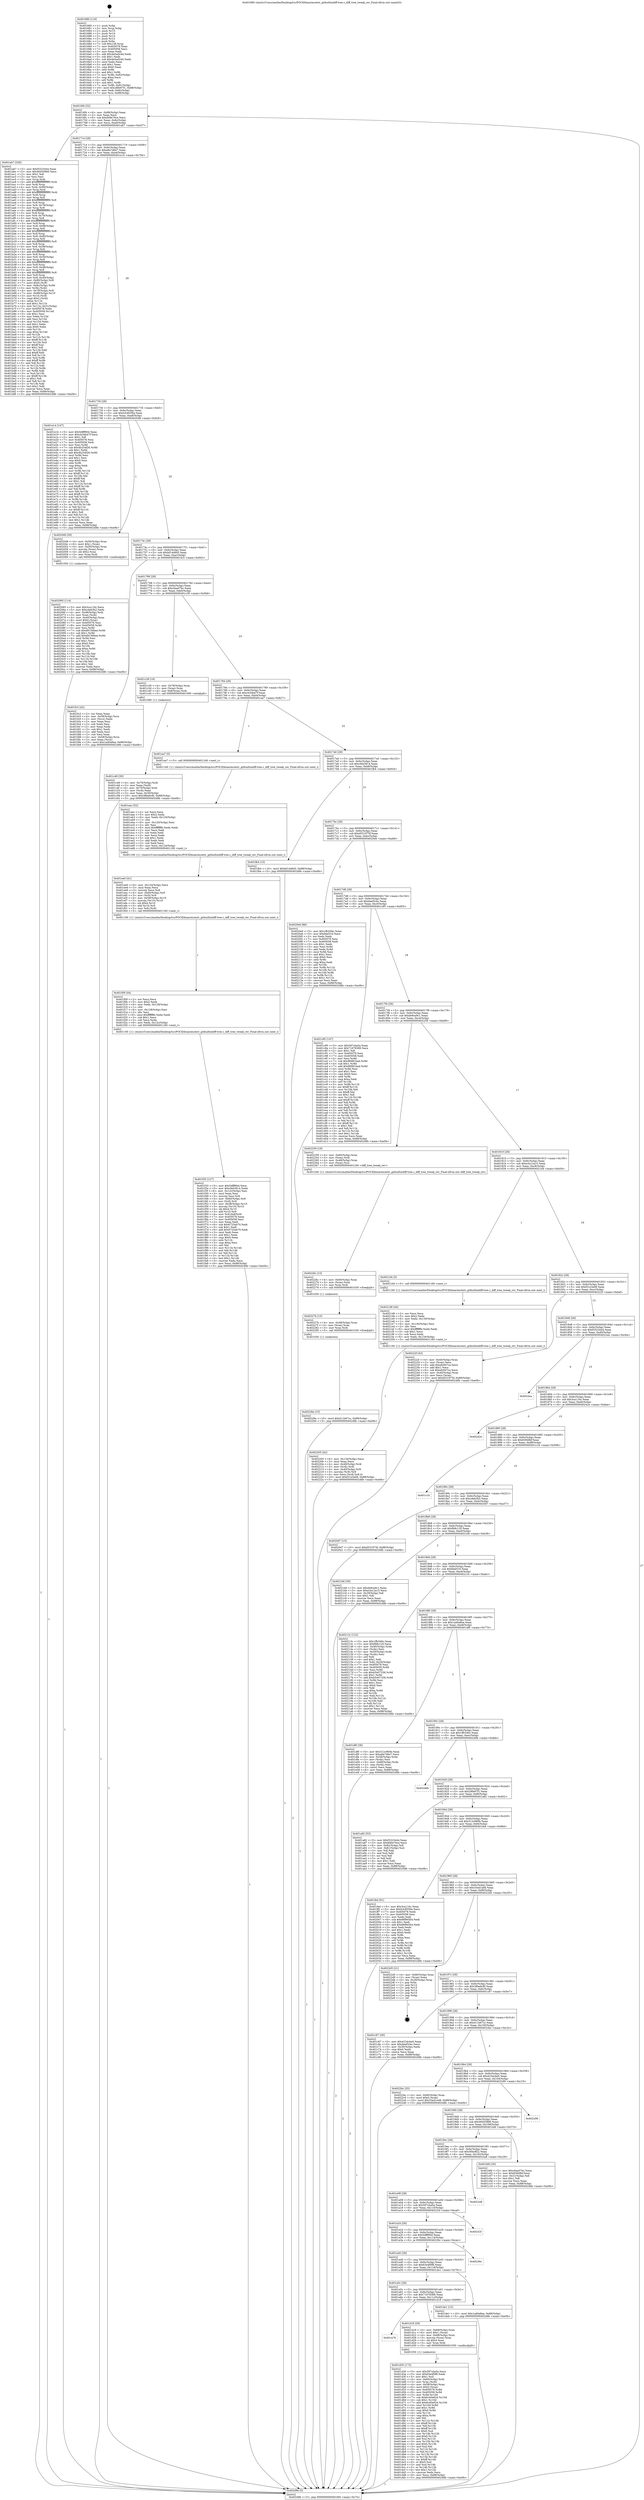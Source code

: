 digraph "0x401680" {
  label = "0x401680 (/mnt/c/Users/mathe/Desktop/tcc/POCII/binaries/extr_gitbuiltindiff-tree.c_diff_tree_tweak_rev_Final-ollvm.out::main(0))"
  labelloc = "t"
  node[shape=record]

  Entry [label="",width=0.3,height=0.3,shape=circle,fillcolor=black,style=filled]
  "0x4016f4" [label="{
     0x4016f4 [32]\l
     | [instrs]\l
     &nbsp;&nbsp;0x4016f4 \<+6\>: mov -0x88(%rbp),%eax\l
     &nbsp;&nbsp;0x4016fa \<+2\>: mov %eax,%ecx\l
     &nbsp;&nbsp;0x4016fc \<+6\>: sub $0x849e76ce,%ecx\l
     &nbsp;&nbsp;0x401702 \<+6\>: mov %eax,-0x9c(%rbp)\l
     &nbsp;&nbsp;0x401708 \<+6\>: mov %ecx,-0xa0(%rbp)\l
     &nbsp;&nbsp;0x40170e \<+6\>: je 0000000000401ab7 \<main+0x437\>\l
  }"]
  "0x401ab7" [label="{
     0x401ab7 [326]\l
     | [instrs]\l
     &nbsp;&nbsp;0x401ab7 \<+5\>: mov $0xf3323444,%eax\l
     &nbsp;&nbsp;0x401abc \<+5\>: mov $0x46455860,%ecx\l
     &nbsp;&nbsp;0x401ac1 \<+2\>: mov $0x1,%dl\l
     &nbsp;&nbsp;0x401ac3 \<+2\>: xor %esi,%esi\l
     &nbsp;&nbsp;0x401ac5 \<+3\>: mov %rsp,%rdi\l
     &nbsp;&nbsp;0x401ac8 \<+4\>: add $0xfffffffffffffff0,%rdi\l
     &nbsp;&nbsp;0x401acc \<+3\>: mov %rdi,%rsp\l
     &nbsp;&nbsp;0x401acf \<+4\>: mov %rdi,-0x80(%rbp)\l
     &nbsp;&nbsp;0x401ad3 \<+3\>: mov %rsp,%rdi\l
     &nbsp;&nbsp;0x401ad6 \<+4\>: add $0xfffffffffffffff0,%rdi\l
     &nbsp;&nbsp;0x401ada \<+3\>: mov %rdi,%rsp\l
     &nbsp;&nbsp;0x401add \<+3\>: mov %rsp,%r8\l
     &nbsp;&nbsp;0x401ae0 \<+4\>: add $0xfffffffffffffff0,%r8\l
     &nbsp;&nbsp;0x401ae4 \<+3\>: mov %r8,%rsp\l
     &nbsp;&nbsp;0x401ae7 \<+4\>: mov %r8,-0x78(%rbp)\l
     &nbsp;&nbsp;0x401aeb \<+3\>: mov %rsp,%r8\l
     &nbsp;&nbsp;0x401aee \<+4\>: add $0xfffffffffffffff0,%r8\l
     &nbsp;&nbsp;0x401af2 \<+3\>: mov %r8,%rsp\l
     &nbsp;&nbsp;0x401af5 \<+4\>: mov %r8,-0x70(%rbp)\l
     &nbsp;&nbsp;0x401af9 \<+3\>: mov %rsp,%r8\l
     &nbsp;&nbsp;0x401afc \<+4\>: add $0xfffffffffffffff0,%r8\l
     &nbsp;&nbsp;0x401b00 \<+3\>: mov %r8,%rsp\l
     &nbsp;&nbsp;0x401b03 \<+4\>: mov %r8,-0x68(%rbp)\l
     &nbsp;&nbsp;0x401b07 \<+3\>: mov %rsp,%r8\l
     &nbsp;&nbsp;0x401b0a \<+4\>: add $0xfffffffffffffff0,%r8\l
     &nbsp;&nbsp;0x401b0e \<+3\>: mov %r8,%rsp\l
     &nbsp;&nbsp;0x401b11 \<+4\>: mov %r8,-0x60(%rbp)\l
     &nbsp;&nbsp;0x401b15 \<+3\>: mov %rsp,%r8\l
     &nbsp;&nbsp;0x401b18 \<+4\>: add $0xfffffffffffffff0,%r8\l
     &nbsp;&nbsp;0x401b1c \<+3\>: mov %r8,%rsp\l
     &nbsp;&nbsp;0x401b1f \<+4\>: mov %r8,-0x58(%rbp)\l
     &nbsp;&nbsp;0x401b23 \<+3\>: mov %rsp,%r8\l
     &nbsp;&nbsp;0x401b26 \<+4\>: add $0xfffffffffffffff0,%r8\l
     &nbsp;&nbsp;0x401b2a \<+3\>: mov %r8,%rsp\l
     &nbsp;&nbsp;0x401b2d \<+4\>: mov %r8,-0x50(%rbp)\l
     &nbsp;&nbsp;0x401b31 \<+3\>: mov %rsp,%r8\l
     &nbsp;&nbsp;0x401b34 \<+4\>: add $0xfffffffffffffff0,%r8\l
     &nbsp;&nbsp;0x401b38 \<+3\>: mov %r8,%rsp\l
     &nbsp;&nbsp;0x401b3b \<+4\>: mov %r8,-0x48(%rbp)\l
     &nbsp;&nbsp;0x401b3f \<+3\>: mov %rsp,%r8\l
     &nbsp;&nbsp;0x401b42 \<+4\>: add $0xfffffffffffffff0,%r8\l
     &nbsp;&nbsp;0x401b46 \<+3\>: mov %r8,%rsp\l
     &nbsp;&nbsp;0x401b49 \<+4\>: mov %r8,-0x40(%rbp)\l
     &nbsp;&nbsp;0x401b4d \<+4\>: mov -0x80(%rbp),%r8\l
     &nbsp;&nbsp;0x401b51 \<+7\>: movl $0x0,(%r8)\l
     &nbsp;&nbsp;0x401b58 \<+7\>: mov -0x8c(%rbp),%r9d\l
     &nbsp;&nbsp;0x401b5f \<+3\>: mov %r9d,(%rdi)\l
     &nbsp;&nbsp;0x401b62 \<+4\>: mov -0x78(%rbp),%r8\l
     &nbsp;&nbsp;0x401b66 \<+7\>: mov -0x98(%rbp),%r10\l
     &nbsp;&nbsp;0x401b6d \<+3\>: mov %r10,(%r8)\l
     &nbsp;&nbsp;0x401b70 \<+3\>: cmpl $0x2,(%rdi)\l
     &nbsp;&nbsp;0x401b73 \<+4\>: setne %r11b\l
     &nbsp;&nbsp;0x401b77 \<+4\>: and $0x1,%r11b\l
     &nbsp;&nbsp;0x401b7b \<+4\>: mov %r11b,-0x31(%rbp)\l
     &nbsp;&nbsp;0x401b7f \<+7\>: mov 0x405078,%ebx\l
     &nbsp;&nbsp;0x401b86 \<+8\>: mov 0x405058,%r14d\l
     &nbsp;&nbsp;0x401b8e \<+3\>: sub $0x1,%esi\l
     &nbsp;&nbsp;0x401b91 \<+3\>: mov %ebx,%r15d\l
     &nbsp;&nbsp;0x401b94 \<+3\>: add %esi,%r15d\l
     &nbsp;&nbsp;0x401b97 \<+4\>: imul %r15d,%ebx\l
     &nbsp;&nbsp;0x401b9b \<+3\>: and $0x1,%ebx\l
     &nbsp;&nbsp;0x401b9e \<+3\>: cmp $0x0,%ebx\l
     &nbsp;&nbsp;0x401ba1 \<+4\>: sete %r11b\l
     &nbsp;&nbsp;0x401ba5 \<+4\>: cmp $0xa,%r14d\l
     &nbsp;&nbsp;0x401ba9 \<+4\>: setl %r12b\l
     &nbsp;&nbsp;0x401bad \<+3\>: mov %r11b,%r13b\l
     &nbsp;&nbsp;0x401bb0 \<+4\>: xor $0xff,%r13b\l
     &nbsp;&nbsp;0x401bb4 \<+3\>: mov %r12b,%sil\l
     &nbsp;&nbsp;0x401bb7 \<+4\>: xor $0xff,%sil\l
     &nbsp;&nbsp;0x401bbb \<+3\>: xor $0x1,%dl\l
     &nbsp;&nbsp;0x401bbe \<+3\>: mov %r13b,%dil\l
     &nbsp;&nbsp;0x401bc1 \<+4\>: and $0xff,%dil\l
     &nbsp;&nbsp;0x401bc5 \<+3\>: and %dl,%r11b\l
     &nbsp;&nbsp;0x401bc8 \<+3\>: mov %sil,%r8b\l
     &nbsp;&nbsp;0x401bcb \<+4\>: and $0xff,%r8b\l
     &nbsp;&nbsp;0x401bcf \<+3\>: and %dl,%r12b\l
     &nbsp;&nbsp;0x401bd2 \<+3\>: or %r11b,%dil\l
     &nbsp;&nbsp;0x401bd5 \<+3\>: or %r12b,%r8b\l
     &nbsp;&nbsp;0x401bd8 \<+3\>: xor %r8b,%dil\l
     &nbsp;&nbsp;0x401bdb \<+3\>: or %sil,%r13b\l
     &nbsp;&nbsp;0x401bde \<+4\>: xor $0xff,%r13b\l
     &nbsp;&nbsp;0x401be2 \<+3\>: or $0x1,%dl\l
     &nbsp;&nbsp;0x401be5 \<+3\>: and %dl,%r13b\l
     &nbsp;&nbsp;0x401be8 \<+3\>: or %r13b,%dil\l
     &nbsp;&nbsp;0x401beb \<+4\>: test $0x1,%dil\l
     &nbsp;&nbsp;0x401bef \<+3\>: cmovne %ecx,%eax\l
     &nbsp;&nbsp;0x401bf2 \<+6\>: mov %eax,-0x88(%rbp)\l
     &nbsp;&nbsp;0x401bf8 \<+5\>: jmp 000000000040248b \<main+0xe0b\>\l
  }"]
  "0x401714" [label="{
     0x401714 [28]\l
     | [instrs]\l
     &nbsp;&nbsp;0x401714 \<+5\>: jmp 0000000000401719 \<main+0x99\>\l
     &nbsp;&nbsp;0x401719 \<+6\>: mov -0x9c(%rbp),%eax\l
     &nbsp;&nbsp;0x40171f \<+5\>: sub $0xa8a7d6e7,%eax\l
     &nbsp;&nbsp;0x401724 \<+6\>: mov %eax,-0xa4(%rbp)\l
     &nbsp;&nbsp;0x40172a \<+6\>: je 0000000000401e14 \<main+0x794\>\l
  }"]
  Exit [label="",width=0.3,height=0.3,shape=circle,fillcolor=black,style=filled,peripheries=2]
  "0x401e14" [label="{
     0x401e14 [147]\l
     | [instrs]\l
     &nbsp;&nbsp;0x401e14 \<+5\>: mov $0x5dfff90d,%eax\l
     &nbsp;&nbsp;0x401e19 \<+5\>: mov $0xcb3db47f,%ecx\l
     &nbsp;&nbsp;0x401e1e \<+2\>: mov $0x1,%dl\l
     &nbsp;&nbsp;0x401e20 \<+7\>: mov 0x405078,%esi\l
     &nbsp;&nbsp;0x401e27 \<+7\>: mov 0x405058,%edi\l
     &nbsp;&nbsp;0x401e2e \<+3\>: mov %esi,%r8d\l
     &nbsp;&nbsp;0x401e31 \<+7\>: sub $0x4b254f26,%r8d\l
     &nbsp;&nbsp;0x401e38 \<+4\>: sub $0x1,%r8d\l
     &nbsp;&nbsp;0x401e3c \<+7\>: add $0x4b254f26,%r8d\l
     &nbsp;&nbsp;0x401e43 \<+4\>: imul %r8d,%esi\l
     &nbsp;&nbsp;0x401e47 \<+3\>: and $0x1,%esi\l
     &nbsp;&nbsp;0x401e4a \<+3\>: cmp $0x0,%esi\l
     &nbsp;&nbsp;0x401e4d \<+4\>: sete %r9b\l
     &nbsp;&nbsp;0x401e51 \<+3\>: cmp $0xa,%edi\l
     &nbsp;&nbsp;0x401e54 \<+4\>: setl %r10b\l
     &nbsp;&nbsp;0x401e58 \<+3\>: mov %r9b,%r11b\l
     &nbsp;&nbsp;0x401e5b \<+4\>: xor $0xff,%r11b\l
     &nbsp;&nbsp;0x401e5f \<+3\>: mov %r10b,%bl\l
     &nbsp;&nbsp;0x401e62 \<+3\>: xor $0xff,%bl\l
     &nbsp;&nbsp;0x401e65 \<+3\>: xor $0x1,%dl\l
     &nbsp;&nbsp;0x401e68 \<+3\>: mov %r11b,%r14b\l
     &nbsp;&nbsp;0x401e6b \<+4\>: and $0xff,%r14b\l
     &nbsp;&nbsp;0x401e6f \<+3\>: and %dl,%r9b\l
     &nbsp;&nbsp;0x401e72 \<+3\>: mov %bl,%r15b\l
     &nbsp;&nbsp;0x401e75 \<+4\>: and $0xff,%r15b\l
     &nbsp;&nbsp;0x401e79 \<+3\>: and %dl,%r10b\l
     &nbsp;&nbsp;0x401e7c \<+3\>: or %r9b,%r14b\l
     &nbsp;&nbsp;0x401e7f \<+3\>: or %r10b,%r15b\l
     &nbsp;&nbsp;0x401e82 \<+3\>: xor %r15b,%r14b\l
     &nbsp;&nbsp;0x401e85 \<+3\>: or %bl,%r11b\l
     &nbsp;&nbsp;0x401e88 \<+4\>: xor $0xff,%r11b\l
     &nbsp;&nbsp;0x401e8c \<+3\>: or $0x1,%dl\l
     &nbsp;&nbsp;0x401e8f \<+3\>: and %dl,%r11b\l
     &nbsp;&nbsp;0x401e92 \<+3\>: or %r11b,%r14b\l
     &nbsp;&nbsp;0x401e95 \<+4\>: test $0x1,%r14b\l
     &nbsp;&nbsp;0x401e99 \<+3\>: cmovne %ecx,%eax\l
     &nbsp;&nbsp;0x401e9c \<+6\>: mov %eax,-0x88(%rbp)\l
     &nbsp;&nbsp;0x401ea2 \<+5\>: jmp 000000000040248b \<main+0xe0b\>\l
  }"]
  "0x401730" [label="{
     0x401730 [28]\l
     | [instrs]\l
     &nbsp;&nbsp;0x401730 \<+5\>: jmp 0000000000401735 \<main+0xb5\>\l
     &nbsp;&nbsp;0x401735 \<+6\>: mov -0x9c(%rbp),%eax\l
     &nbsp;&nbsp;0x40173b \<+5\>: sub $0xb3c8559a,%eax\l
     &nbsp;&nbsp;0x401740 \<+6\>: mov %eax,-0xa8(%rbp)\l
     &nbsp;&nbsp;0x401746 \<+6\>: je 0000000000402048 \<main+0x9c8\>\l
  }"]
  "0x40228a" [label="{
     0x40228a [15]\l
     | [instrs]\l
     &nbsp;&nbsp;0x40228a \<+10\>: movl $0x411b67cc,-0x88(%rbp)\l
     &nbsp;&nbsp;0x402294 \<+5\>: jmp 000000000040248b \<main+0xe0b\>\l
  }"]
  "0x402048" [label="{
     0x402048 [29]\l
     | [instrs]\l
     &nbsp;&nbsp;0x402048 \<+4\>: mov -0x50(%rbp),%rax\l
     &nbsp;&nbsp;0x40204c \<+6\>: movl $0x1,(%rax)\l
     &nbsp;&nbsp;0x402052 \<+4\>: mov -0x50(%rbp),%rax\l
     &nbsp;&nbsp;0x402056 \<+3\>: movslq (%rax),%rax\l
     &nbsp;&nbsp;0x402059 \<+4\>: shl $0x2,%rax\l
     &nbsp;&nbsp;0x40205d \<+3\>: mov %rax,%rdi\l
     &nbsp;&nbsp;0x402060 \<+5\>: call 0000000000401050 \<malloc@plt\>\l
     | [calls]\l
     &nbsp;&nbsp;0x401050 \{1\} (unknown)\l
  }"]
  "0x40174c" [label="{
     0x40174c [28]\l
     | [instrs]\l
     &nbsp;&nbsp;0x40174c \<+5\>: jmp 0000000000401751 \<main+0xd1\>\l
     &nbsp;&nbsp;0x401751 \<+6\>: mov -0x9c(%rbp),%eax\l
     &nbsp;&nbsp;0x401757 \<+5\>: sub $0xbf144845,%eax\l
     &nbsp;&nbsp;0x40175c \<+6\>: mov %eax,-0xac(%rbp)\l
     &nbsp;&nbsp;0x401762 \<+6\>: je 0000000000401fc3 \<main+0x943\>\l
  }"]
  "0x40227b" [label="{
     0x40227b [15]\l
     | [instrs]\l
     &nbsp;&nbsp;0x40227b \<+4\>: mov -0x48(%rbp),%rax\l
     &nbsp;&nbsp;0x40227f \<+3\>: mov (%rax),%rax\l
     &nbsp;&nbsp;0x402282 \<+3\>: mov %rax,%rdi\l
     &nbsp;&nbsp;0x402285 \<+5\>: call 0000000000401030 \<free@plt\>\l
     | [calls]\l
     &nbsp;&nbsp;0x401030 \{1\} (unknown)\l
  }"]
  "0x401fc3" [label="{
     0x401fc3 [42]\l
     | [instrs]\l
     &nbsp;&nbsp;0x401fc3 \<+2\>: xor %eax,%eax\l
     &nbsp;&nbsp;0x401fc5 \<+4\>: mov -0x58(%rbp),%rcx\l
     &nbsp;&nbsp;0x401fc9 \<+2\>: mov (%rcx),%edx\l
     &nbsp;&nbsp;0x401fcb \<+2\>: mov %eax,%esi\l
     &nbsp;&nbsp;0x401fcd \<+2\>: sub %edx,%esi\l
     &nbsp;&nbsp;0x401fcf \<+2\>: mov %eax,%edx\l
     &nbsp;&nbsp;0x401fd1 \<+3\>: sub $0x1,%edx\l
     &nbsp;&nbsp;0x401fd4 \<+2\>: add %edx,%esi\l
     &nbsp;&nbsp;0x401fd6 \<+2\>: sub %esi,%eax\l
     &nbsp;&nbsp;0x401fd8 \<+4\>: mov -0x58(%rbp),%rcx\l
     &nbsp;&nbsp;0x401fdc \<+2\>: mov %eax,(%rcx)\l
     &nbsp;&nbsp;0x401fde \<+10\>: movl $0x1ad0a8ea,-0x88(%rbp)\l
     &nbsp;&nbsp;0x401fe8 \<+5\>: jmp 000000000040248b \<main+0xe0b\>\l
  }"]
  "0x401768" [label="{
     0x401768 [28]\l
     | [instrs]\l
     &nbsp;&nbsp;0x401768 \<+5\>: jmp 000000000040176d \<main+0xed\>\l
     &nbsp;&nbsp;0x40176d \<+6\>: mov -0x9c(%rbp),%eax\l
     &nbsp;&nbsp;0x401773 \<+5\>: sub $0xc6aa07bc,%eax\l
     &nbsp;&nbsp;0x401778 \<+6\>: mov %eax,-0xb0(%rbp)\l
     &nbsp;&nbsp;0x40177e \<+6\>: je 0000000000401c39 \<main+0x5b9\>\l
  }"]
  "0x40226c" [label="{
     0x40226c [15]\l
     | [instrs]\l
     &nbsp;&nbsp;0x40226c \<+4\>: mov -0x60(%rbp),%rax\l
     &nbsp;&nbsp;0x402270 \<+3\>: mov (%rax),%rax\l
     &nbsp;&nbsp;0x402273 \<+3\>: mov %rax,%rdi\l
     &nbsp;&nbsp;0x402276 \<+5\>: call 0000000000401030 \<free@plt\>\l
     | [calls]\l
     &nbsp;&nbsp;0x401030 \{1\} (unknown)\l
  }"]
  "0x401c39" [label="{
     0x401c39 [16]\l
     | [instrs]\l
     &nbsp;&nbsp;0x401c39 \<+4\>: mov -0x78(%rbp),%rax\l
     &nbsp;&nbsp;0x401c3d \<+3\>: mov (%rax),%rax\l
     &nbsp;&nbsp;0x401c40 \<+4\>: mov 0x8(%rax),%rdi\l
     &nbsp;&nbsp;0x401c44 \<+5\>: call 0000000000401060 \<atoi@plt\>\l
     | [calls]\l
     &nbsp;&nbsp;0x401060 \{1\} (unknown)\l
  }"]
  "0x401784" [label="{
     0x401784 [28]\l
     | [instrs]\l
     &nbsp;&nbsp;0x401784 \<+5\>: jmp 0000000000401789 \<main+0x109\>\l
     &nbsp;&nbsp;0x401789 \<+6\>: mov -0x9c(%rbp),%eax\l
     &nbsp;&nbsp;0x40178f \<+5\>: sub $0xcb3db47f,%eax\l
     &nbsp;&nbsp;0x401794 \<+6\>: mov %eax,-0xb4(%rbp)\l
     &nbsp;&nbsp;0x40179a \<+6\>: je 0000000000401ea7 \<main+0x827\>\l
  }"]
  "0x402205" [label="{
     0x402205 [42]\l
     | [instrs]\l
     &nbsp;&nbsp;0x402205 \<+6\>: mov -0x134(%rbp),%ecx\l
     &nbsp;&nbsp;0x40220b \<+3\>: imul %eax,%ecx\l
     &nbsp;&nbsp;0x40220e \<+4\>: mov -0x48(%rbp),%rdi\l
     &nbsp;&nbsp;0x402212 \<+3\>: mov (%rdi),%rdi\l
     &nbsp;&nbsp;0x402215 \<+4\>: mov -0x40(%rbp),%r8\l
     &nbsp;&nbsp;0x402219 \<+3\>: movslq (%r8),%r8\l
     &nbsp;&nbsp;0x40221c \<+4\>: mov %ecx,(%rdi,%r8,4)\l
     &nbsp;&nbsp;0x402220 \<+10\>: movl $0xf31e3a08,-0x88(%rbp)\l
     &nbsp;&nbsp;0x40222a \<+5\>: jmp 000000000040248b \<main+0xe0b\>\l
  }"]
  "0x401ea7" [label="{
     0x401ea7 [5]\l
     | [instrs]\l
     &nbsp;&nbsp;0x401ea7 \<+5\>: call 0000000000401160 \<next_i\>\l
     | [calls]\l
     &nbsp;&nbsp;0x401160 \{1\} (/mnt/c/Users/mathe/Desktop/tcc/POCII/binaries/extr_gitbuiltindiff-tree.c_diff_tree_tweak_rev_Final-ollvm.out::next_i)\l
  }"]
  "0x4017a0" [label="{
     0x4017a0 [28]\l
     | [instrs]\l
     &nbsp;&nbsp;0x4017a0 \<+5\>: jmp 00000000004017a5 \<main+0x125\>\l
     &nbsp;&nbsp;0x4017a5 \<+6\>: mov -0x9c(%rbp),%eax\l
     &nbsp;&nbsp;0x4017ab \<+5\>: sub $0xcfeb3814,%eax\l
     &nbsp;&nbsp;0x4017b0 \<+6\>: mov %eax,-0xb8(%rbp)\l
     &nbsp;&nbsp;0x4017b6 \<+6\>: je 0000000000401fb4 \<main+0x934\>\l
  }"]
  "0x4021d9" [label="{
     0x4021d9 [44]\l
     | [instrs]\l
     &nbsp;&nbsp;0x4021d9 \<+2\>: xor %ecx,%ecx\l
     &nbsp;&nbsp;0x4021db \<+5\>: mov $0x2,%edx\l
     &nbsp;&nbsp;0x4021e0 \<+6\>: mov %edx,-0x130(%rbp)\l
     &nbsp;&nbsp;0x4021e6 \<+1\>: cltd\l
     &nbsp;&nbsp;0x4021e7 \<+6\>: mov -0x130(%rbp),%esi\l
     &nbsp;&nbsp;0x4021ed \<+2\>: idiv %esi\l
     &nbsp;&nbsp;0x4021ef \<+6\>: imul $0xfffffffe,%edx,%edx\l
     &nbsp;&nbsp;0x4021f5 \<+3\>: sub $0x1,%ecx\l
     &nbsp;&nbsp;0x4021f8 \<+2\>: sub %ecx,%edx\l
     &nbsp;&nbsp;0x4021fa \<+6\>: mov %edx,-0x134(%rbp)\l
     &nbsp;&nbsp;0x402200 \<+5\>: call 0000000000401160 \<next_i\>\l
     | [calls]\l
     &nbsp;&nbsp;0x401160 \{1\} (/mnt/c/Users/mathe/Desktop/tcc/POCII/binaries/extr_gitbuiltindiff-tree.c_diff_tree_tweak_rev_Final-ollvm.out::next_i)\l
  }"]
  "0x401fb4" [label="{
     0x401fb4 [15]\l
     | [instrs]\l
     &nbsp;&nbsp;0x401fb4 \<+10\>: movl $0xbf144845,-0x88(%rbp)\l
     &nbsp;&nbsp;0x401fbe \<+5\>: jmp 000000000040248b \<main+0xe0b\>\l
  }"]
  "0x4017bc" [label="{
     0x4017bc [28]\l
     | [instrs]\l
     &nbsp;&nbsp;0x4017bc \<+5\>: jmp 00000000004017c1 \<main+0x141\>\l
     &nbsp;&nbsp;0x4017c1 \<+6\>: mov -0x9c(%rbp),%eax\l
     &nbsp;&nbsp;0x4017c7 \<+5\>: sub $0xd531975f,%eax\l
     &nbsp;&nbsp;0x4017cc \<+6\>: mov %eax,-0xbc(%rbp)\l
     &nbsp;&nbsp;0x4017d2 \<+6\>: je 00000000004020e6 \<main+0xa66\>\l
  }"]
  "0x402065" [label="{
     0x402065 [114]\l
     | [instrs]\l
     &nbsp;&nbsp;0x402065 \<+5\>: mov $0x3ca116c,%ecx\l
     &nbsp;&nbsp;0x40206a \<+5\>: mov $0xcdeb3b2,%edx\l
     &nbsp;&nbsp;0x40206f \<+4\>: mov -0x48(%rbp),%rdi\l
     &nbsp;&nbsp;0x402073 \<+3\>: mov %rax,(%rdi)\l
     &nbsp;&nbsp;0x402076 \<+4\>: mov -0x40(%rbp),%rax\l
     &nbsp;&nbsp;0x40207a \<+6\>: movl $0x0,(%rax)\l
     &nbsp;&nbsp;0x402080 \<+7\>: mov 0x405078,%esi\l
     &nbsp;&nbsp;0x402087 \<+8\>: mov 0x405058,%r8d\l
     &nbsp;&nbsp;0x40208f \<+3\>: mov %esi,%r9d\l
     &nbsp;&nbsp;0x402092 \<+7\>: sub $0xd9156bee,%r9d\l
     &nbsp;&nbsp;0x402099 \<+4\>: sub $0x1,%r9d\l
     &nbsp;&nbsp;0x40209d \<+7\>: add $0xd9156bee,%r9d\l
     &nbsp;&nbsp;0x4020a4 \<+4\>: imul %r9d,%esi\l
     &nbsp;&nbsp;0x4020a8 \<+3\>: and $0x1,%esi\l
     &nbsp;&nbsp;0x4020ab \<+3\>: cmp $0x0,%esi\l
     &nbsp;&nbsp;0x4020ae \<+4\>: sete %r10b\l
     &nbsp;&nbsp;0x4020b2 \<+4\>: cmp $0xa,%r8d\l
     &nbsp;&nbsp;0x4020b6 \<+4\>: setl %r11b\l
     &nbsp;&nbsp;0x4020ba \<+3\>: mov %r10b,%bl\l
     &nbsp;&nbsp;0x4020bd \<+3\>: and %r11b,%bl\l
     &nbsp;&nbsp;0x4020c0 \<+3\>: xor %r11b,%r10b\l
     &nbsp;&nbsp;0x4020c3 \<+3\>: or %r10b,%bl\l
     &nbsp;&nbsp;0x4020c6 \<+3\>: test $0x1,%bl\l
     &nbsp;&nbsp;0x4020c9 \<+3\>: cmovne %edx,%ecx\l
     &nbsp;&nbsp;0x4020cc \<+6\>: mov %ecx,-0x88(%rbp)\l
     &nbsp;&nbsp;0x4020d2 \<+5\>: jmp 000000000040248b \<main+0xe0b\>\l
  }"]
  "0x4020e6" [label="{
     0x4020e6 [86]\l
     | [instrs]\l
     &nbsp;&nbsp;0x4020e6 \<+5\>: mov $0x1ffc546c,%eax\l
     &nbsp;&nbsp;0x4020eb \<+5\>: mov $0xfdaf316,%ecx\l
     &nbsp;&nbsp;0x4020f0 \<+2\>: xor %edx,%edx\l
     &nbsp;&nbsp;0x4020f2 \<+7\>: mov 0x405078,%esi\l
     &nbsp;&nbsp;0x4020f9 \<+7\>: mov 0x405058,%edi\l
     &nbsp;&nbsp;0x402100 \<+3\>: sub $0x1,%edx\l
     &nbsp;&nbsp;0x402103 \<+3\>: mov %esi,%r8d\l
     &nbsp;&nbsp;0x402106 \<+3\>: add %edx,%r8d\l
     &nbsp;&nbsp;0x402109 \<+4\>: imul %r8d,%esi\l
     &nbsp;&nbsp;0x40210d \<+3\>: and $0x1,%esi\l
     &nbsp;&nbsp;0x402110 \<+3\>: cmp $0x0,%esi\l
     &nbsp;&nbsp;0x402113 \<+4\>: sete %r9b\l
     &nbsp;&nbsp;0x402117 \<+3\>: cmp $0xa,%edi\l
     &nbsp;&nbsp;0x40211a \<+4\>: setl %r10b\l
     &nbsp;&nbsp;0x40211e \<+3\>: mov %r9b,%r11b\l
     &nbsp;&nbsp;0x402121 \<+3\>: and %r10b,%r11b\l
     &nbsp;&nbsp;0x402124 \<+3\>: xor %r10b,%r9b\l
     &nbsp;&nbsp;0x402127 \<+3\>: or %r9b,%r11b\l
     &nbsp;&nbsp;0x40212a \<+4\>: test $0x1,%r11b\l
     &nbsp;&nbsp;0x40212e \<+3\>: cmovne %ecx,%eax\l
     &nbsp;&nbsp;0x402131 \<+6\>: mov %eax,-0x88(%rbp)\l
     &nbsp;&nbsp;0x402137 \<+5\>: jmp 000000000040248b \<main+0xe0b\>\l
  }"]
  "0x4017d8" [label="{
     0x4017d8 [28]\l
     | [instrs]\l
     &nbsp;&nbsp;0x4017d8 \<+5\>: jmp 00000000004017dd \<main+0x15d\>\l
     &nbsp;&nbsp;0x4017dd \<+6\>: mov -0x9c(%rbp),%eax\l
     &nbsp;&nbsp;0x4017e3 \<+5\>: sub $0xdaef3cbc,%eax\l
     &nbsp;&nbsp;0x4017e8 \<+6\>: mov %eax,-0xc0(%rbp)\l
     &nbsp;&nbsp;0x4017ee \<+6\>: je 0000000000401c85 \<main+0x605\>\l
  }"]
  "0x401f35" [label="{
     0x401f35 [127]\l
     | [instrs]\l
     &nbsp;&nbsp;0x401f35 \<+5\>: mov $0x5dfff90d,%ecx\l
     &nbsp;&nbsp;0x401f3a \<+5\>: mov $0xcfeb3814,%edx\l
     &nbsp;&nbsp;0x401f3f \<+6\>: mov -0x12c(%rbp),%esi\l
     &nbsp;&nbsp;0x401f45 \<+3\>: imul %eax,%esi\l
     &nbsp;&nbsp;0x401f48 \<+3\>: movslq %esi,%r8\l
     &nbsp;&nbsp;0x401f4b \<+4\>: mov -0x60(%rbp),%r9\l
     &nbsp;&nbsp;0x401f4f \<+3\>: mov (%r9),%r9\l
     &nbsp;&nbsp;0x401f52 \<+4\>: mov -0x58(%rbp),%r10\l
     &nbsp;&nbsp;0x401f56 \<+3\>: movslq (%r10),%r10\l
     &nbsp;&nbsp;0x401f59 \<+4\>: shl $0x4,%r10\l
     &nbsp;&nbsp;0x401f5d \<+3\>: add %r10,%r9\l
     &nbsp;&nbsp;0x401f60 \<+4\>: mov %r8,0x8(%r9)\l
     &nbsp;&nbsp;0x401f64 \<+7\>: mov 0x405078,%eax\l
     &nbsp;&nbsp;0x401f6b \<+7\>: mov 0x405058,%esi\l
     &nbsp;&nbsp;0x401f72 \<+2\>: mov %eax,%edi\l
     &nbsp;&nbsp;0x401f74 \<+6\>: sub $0x6725ab70,%edi\l
     &nbsp;&nbsp;0x401f7a \<+3\>: sub $0x1,%edi\l
     &nbsp;&nbsp;0x401f7d \<+6\>: add $0x6725ab70,%edi\l
     &nbsp;&nbsp;0x401f83 \<+3\>: imul %edi,%eax\l
     &nbsp;&nbsp;0x401f86 \<+3\>: and $0x1,%eax\l
     &nbsp;&nbsp;0x401f89 \<+3\>: cmp $0x0,%eax\l
     &nbsp;&nbsp;0x401f8c \<+4\>: sete %r11b\l
     &nbsp;&nbsp;0x401f90 \<+3\>: cmp $0xa,%esi\l
     &nbsp;&nbsp;0x401f93 \<+3\>: setl %bl\l
     &nbsp;&nbsp;0x401f96 \<+3\>: mov %r11b,%r14b\l
     &nbsp;&nbsp;0x401f99 \<+3\>: and %bl,%r14b\l
     &nbsp;&nbsp;0x401f9c \<+3\>: xor %bl,%r11b\l
     &nbsp;&nbsp;0x401f9f \<+3\>: or %r11b,%r14b\l
     &nbsp;&nbsp;0x401fa2 \<+4\>: test $0x1,%r14b\l
     &nbsp;&nbsp;0x401fa6 \<+3\>: cmovne %edx,%ecx\l
     &nbsp;&nbsp;0x401fa9 \<+6\>: mov %ecx,-0x88(%rbp)\l
     &nbsp;&nbsp;0x401faf \<+5\>: jmp 000000000040248b \<main+0xe0b\>\l
  }"]
  "0x401c85" [label="{
     0x401c85 [147]\l
     | [instrs]\l
     &nbsp;&nbsp;0x401c85 \<+5\>: mov $0x597cba5a,%eax\l
     &nbsp;&nbsp;0x401c8a \<+5\>: mov $0x71678389,%ecx\l
     &nbsp;&nbsp;0x401c8f \<+2\>: mov $0x1,%dl\l
     &nbsp;&nbsp;0x401c91 \<+7\>: mov 0x405078,%esi\l
     &nbsp;&nbsp;0x401c98 \<+7\>: mov 0x405058,%edi\l
     &nbsp;&nbsp;0x401c9f \<+3\>: mov %esi,%r8d\l
     &nbsp;&nbsp;0x401ca2 \<+7\>: sub $0x86981bad,%r8d\l
     &nbsp;&nbsp;0x401ca9 \<+4\>: sub $0x1,%r8d\l
     &nbsp;&nbsp;0x401cad \<+7\>: add $0x86981bad,%r8d\l
     &nbsp;&nbsp;0x401cb4 \<+4\>: imul %r8d,%esi\l
     &nbsp;&nbsp;0x401cb8 \<+3\>: and $0x1,%esi\l
     &nbsp;&nbsp;0x401cbb \<+3\>: cmp $0x0,%esi\l
     &nbsp;&nbsp;0x401cbe \<+4\>: sete %r9b\l
     &nbsp;&nbsp;0x401cc2 \<+3\>: cmp $0xa,%edi\l
     &nbsp;&nbsp;0x401cc5 \<+4\>: setl %r10b\l
     &nbsp;&nbsp;0x401cc9 \<+3\>: mov %r9b,%r11b\l
     &nbsp;&nbsp;0x401ccc \<+4\>: xor $0xff,%r11b\l
     &nbsp;&nbsp;0x401cd0 \<+3\>: mov %r10b,%bl\l
     &nbsp;&nbsp;0x401cd3 \<+3\>: xor $0xff,%bl\l
     &nbsp;&nbsp;0x401cd6 \<+3\>: xor $0x1,%dl\l
     &nbsp;&nbsp;0x401cd9 \<+3\>: mov %r11b,%r14b\l
     &nbsp;&nbsp;0x401cdc \<+4\>: and $0xff,%r14b\l
     &nbsp;&nbsp;0x401ce0 \<+3\>: and %dl,%r9b\l
     &nbsp;&nbsp;0x401ce3 \<+3\>: mov %bl,%r15b\l
     &nbsp;&nbsp;0x401ce6 \<+4\>: and $0xff,%r15b\l
     &nbsp;&nbsp;0x401cea \<+3\>: and %dl,%r10b\l
     &nbsp;&nbsp;0x401ced \<+3\>: or %r9b,%r14b\l
     &nbsp;&nbsp;0x401cf0 \<+3\>: or %r10b,%r15b\l
     &nbsp;&nbsp;0x401cf3 \<+3\>: xor %r15b,%r14b\l
     &nbsp;&nbsp;0x401cf6 \<+3\>: or %bl,%r11b\l
     &nbsp;&nbsp;0x401cf9 \<+4\>: xor $0xff,%r11b\l
     &nbsp;&nbsp;0x401cfd \<+3\>: or $0x1,%dl\l
     &nbsp;&nbsp;0x401d00 \<+3\>: and %dl,%r11b\l
     &nbsp;&nbsp;0x401d03 \<+3\>: or %r11b,%r14b\l
     &nbsp;&nbsp;0x401d06 \<+4\>: test $0x1,%r14b\l
     &nbsp;&nbsp;0x401d0a \<+3\>: cmovne %ecx,%eax\l
     &nbsp;&nbsp;0x401d0d \<+6\>: mov %eax,-0x88(%rbp)\l
     &nbsp;&nbsp;0x401d13 \<+5\>: jmp 000000000040248b \<main+0xe0b\>\l
  }"]
  "0x4017f4" [label="{
     0x4017f4 [28]\l
     | [instrs]\l
     &nbsp;&nbsp;0x4017f4 \<+5\>: jmp 00000000004017f9 \<main+0x179\>\l
     &nbsp;&nbsp;0x4017f9 \<+6\>: mov -0x9c(%rbp),%eax\l
     &nbsp;&nbsp;0x4017ff \<+5\>: sub $0xde9ca9c1,%eax\l
     &nbsp;&nbsp;0x401804 \<+6\>: mov %eax,-0xc4(%rbp)\l
     &nbsp;&nbsp;0x40180a \<+6\>: je 0000000000402259 \<main+0xbd9\>\l
  }"]
  "0x401f09" [label="{
     0x401f09 [44]\l
     | [instrs]\l
     &nbsp;&nbsp;0x401f09 \<+2\>: xor %ecx,%ecx\l
     &nbsp;&nbsp;0x401f0b \<+5\>: mov $0x2,%edx\l
     &nbsp;&nbsp;0x401f10 \<+6\>: mov %edx,-0x128(%rbp)\l
     &nbsp;&nbsp;0x401f16 \<+1\>: cltd\l
     &nbsp;&nbsp;0x401f17 \<+6\>: mov -0x128(%rbp),%esi\l
     &nbsp;&nbsp;0x401f1d \<+2\>: idiv %esi\l
     &nbsp;&nbsp;0x401f1f \<+6\>: imul $0xfffffffe,%edx,%edx\l
     &nbsp;&nbsp;0x401f25 \<+3\>: sub $0x1,%ecx\l
     &nbsp;&nbsp;0x401f28 \<+2\>: sub %ecx,%edx\l
     &nbsp;&nbsp;0x401f2a \<+6\>: mov %edx,-0x12c(%rbp)\l
     &nbsp;&nbsp;0x401f30 \<+5\>: call 0000000000401160 \<next_i\>\l
     | [calls]\l
     &nbsp;&nbsp;0x401160 \{1\} (/mnt/c/Users/mathe/Desktop/tcc/POCII/binaries/extr_gitbuiltindiff-tree.c_diff_tree_tweak_rev_Final-ollvm.out::next_i)\l
  }"]
  "0x402259" [label="{
     0x402259 [19]\l
     | [instrs]\l
     &nbsp;&nbsp;0x402259 \<+4\>: mov -0x60(%rbp),%rax\l
     &nbsp;&nbsp;0x40225d \<+3\>: mov (%rax),%rdi\l
     &nbsp;&nbsp;0x402260 \<+4\>: mov -0x48(%rbp),%rax\l
     &nbsp;&nbsp;0x402264 \<+3\>: mov (%rax),%rsi\l
     &nbsp;&nbsp;0x402267 \<+5\>: call 0000000000401240 \<diff_tree_tweak_rev\>\l
     | [calls]\l
     &nbsp;&nbsp;0x401240 \{1\} (/mnt/c/Users/mathe/Desktop/tcc/POCII/binaries/extr_gitbuiltindiff-tree.c_diff_tree_tweak_rev_Final-ollvm.out::diff_tree_tweak_rev)\l
  }"]
  "0x401810" [label="{
     0x401810 [28]\l
     | [instrs]\l
     &nbsp;&nbsp;0x401810 \<+5\>: jmp 0000000000401815 \<main+0x195\>\l
     &nbsp;&nbsp;0x401815 \<+6\>: mov -0x9c(%rbp),%eax\l
     &nbsp;&nbsp;0x40181b \<+5\>: sub $0xe3a12a15,%eax\l
     &nbsp;&nbsp;0x401820 \<+6\>: mov %eax,-0xc8(%rbp)\l
     &nbsp;&nbsp;0x401826 \<+6\>: je 00000000004021d4 \<main+0xb54\>\l
  }"]
  "0x401ee0" [label="{
     0x401ee0 [41]\l
     | [instrs]\l
     &nbsp;&nbsp;0x401ee0 \<+6\>: mov -0x124(%rbp),%ecx\l
     &nbsp;&nbsp;0x401ee6 \<+3\>: imul %eax,%ecx\l
     &nbsp;&nbsp;0x401ee9 \<+3\>: movslq %ecx,%r8\l
     &nbsp;&nbsp;0x401eec \<+4\>: mov -0x60(%rbp),%r9\l
     &nbsp;&nbsp;0x401ef0 \<+3\>: mov (%r9),%r9\l
     &nbsp;&nbsp;0x401ef3 \<+4\>: mov -0x58(%rbp),%r10\l
     &nbsp;&nbsp;0x401ef7 \<+3\>: movslq (%r10),%r10\l
     &nbsp;&nbsp;0x401efa \<+4\>: shl $0x4,%r10\l
     &nbsp;&nbsp;0x401efe \<+3\>: add %r10,%r9\l
     &nbsp;&nbsp;0x401f01 \<+3\>: mov %r8,(%r9)\l
     &nbsp;&nbsp;0x401f04 \<+5\>: call 0000000000401160 \<next_i\>\l
     | [calls]\l
     &nbsp;&nbsp;0x401160 \{1\} (/mnt/c/Users/mathe/Desktop/tcc/POCII/binaries/extr_gitbuiltindiff-tree.c_diff_tree_tweak_rev_Final-ollvm.out::next_i)\l
  }"]
  "0x4021d4" [label="{
     0x4021d4 [5]\l
     | [instrs]\l
     &nbsp;&nbsp;0x4021d4 \<+5\>: call 0000000000401160 \<next_i\>\l
     | [calls]\l
     &nbsp;&nbsp;0x401160 \{1\} (/mnt/c/Users/mathe/Desktop/tcc/POCII/binaries/extr_gitbuiltindiff-tree.c_diff_tree_tweak_rev_Final-ollvm.out::next_i)\l
  }"]
  "0x40182c" [label="{
     0x40182c [28]\l
     | [instrs]\l
     &nbsp;&nbsp;0x40182c \<+5\>: jmp 0000000000401831 \<main+0x1b1\>\l
     &nbsp;&nbsp;0x401831 \<+6\>: mov -0x9c(%rbp),%eax\l
     &nbsp;&nbsp;0x401837 \<+5\>: sub $0xf31e3a08,%eax\l
     &nbsp;&nbsp;0x40183c \<+6\>: mov %eax,-0xcc(%rbp)\l
     &nbsp;&nbsp;0x401842 \<+6\>: je 000000000040222f \<main+0xbaf\>\l
  }"]
  "0x401eac" [label="{
     0x401eac [52]\l
     | [instrs]\l
     &nbsp;&nbsp;0x401eac \<+2\>: xor %ecx,%ecx\l
     &nbsp;&nbsp;0x401eae \<+5\>: mov $0x2,%edx\l
     &nbsp;&nbsp;0x401eb3 \<+6\>: mov %edx,-0x120(%rbp)\l
     &nbsp;&nbsp;0x401eb9 \<+1\>: cltd\l
     &nbsp;&nbsp;0x401eba \<+6\>: mov -0x120(%rbp),%esi\l
     &nbsp;&nbsp;0x401ec0 \<+2\>: idiv %esi\l
     &nbsp;&nbsp;0x401ec2 \<+6\>: imul $0xfffffffe,%edx,%edx\l
     &nbsp;&nbsp;0x401ec8 \<+2\>: mov %ecx,%edi\l
     &nbsp;&nbsp;0x401eca \<+2\>: sub %edx,%edi\l
     &nbsp;&nbsp;0x401ecc \<+2\>: mov %ecx,%edx\l
     &nbsp;&nbsp;0x401ece \<+3\>: sub $0x1,%edx\l
     &nbsp;&nbsp;0x401ed1 \<+2\>: add %edx,%edi\l
     &nbsp;&nbsp;0x401ed3 \<+2\>: sub %edi,%ecx\l
     &nbsp;&nbsp;0x401ed5 \<+6\>: mov %ecx,-0x124(%rbp)\l
     &nbsp;&nbsp;0x401edb \<+5\>: call 0000000000401160 \<next_i\>\l
     | [calls]\l
     &nbsp;&nbsp;0x401160 \{1\} (/mnt/c/Users/mathe/Desktop/tcc/POCII/binaries/extr_gitbuiltindiff-tree.c_diff_tree_tweak_rev_Final-ollvm.out::next_i)\l
  }"]
  "0x40222f" [label="{
     0x40222f [42]\l
     | [instrs]\l
     &nbsp;&nbsp;0x40222f \<+4\>: mov -0x40(%rbp),%rax\l
     &nbsp;&nbsp;0x402233 \<+2\>: mov (%rax),%ecx\l
     &nbsp;&nbsp;0x402235 \<+6\>: add $0xefc947ca,%ecx\l
     &nbsp;&nbsp;0x40223b \<+3\>: add $0x1,%ecx\l
     &nbsp;&nbsp;0x40223e \<+6\>: sub $0xefc947ca,%ecx\l
     &nbsp;&nbsp;0x402244 \<+4\>: mov -0x40(%rbp),%rax\l
     &nbsp;&nbsp;0x402248 \<+2\>: mov %ecx,(%rax)\l
     &nbsp;&nbsp;0x40224a \<+10\>: movl $0xd531975f,-0x88(%rbp)\l
     &nbsp;&nbsp;0x402254 \<+5\>: jmp 000000000040248b \<main+0xe0b\>\l
  }"]
  "0x401848" [label="{
     0x401848 [28]\l
     | [instrs]\l
     &nbsp;&nbsp;0x401848 \<+5\>: jmp 000000000040184d \<main+0x1cd\>\l
     &nbsp;&nbsp;0x40184d \<+6\>: mov -0x9c(%rbp),%eax\l
     &nbsp;&nbsp;0x401853 \<+5\>: sub $0xf3323444,%eax\l
     &nbsp;&nbsp;0x401858 \<+6\>: mov %eax,-0xd0(%rbp)\l
     &nbsp;&nbsp;0x40185e \<+6\>: je 00000000004022ea \<main+0xc6a\>\l
  }"]
  "0x401d35" [label="{
     0x401d35 [172]\l
     | [instrs]\l
     &nbsp;&nbsp;0x401d35 \<+5\>: mov $0x597cba5a,%ecx\l
     &nbsp;&nbsp;0x401d3a \<+5\>: mov $0x63e4f0f6,%edx\l
     &nbsp;&nbsp;0x401d3f \<+3\>: mov $0x1,%sil\l
     &nbsp;&nbsp;0x401d42 \<+4\>: mov -0x60(%rbp),%rdi\l
     &nbsp;&nbsp;0x401d46 \<+3\>: mov %rax,(%rdi)\l
     &nbsp;&nbsp;0x401d49 \<+4\>: mov -0x58(%rbp),%rax\l
     &nbsp;&nbsp;0x401d4d \<+6\>: movl $0x0,(%rax)\l
     &nbsp;&nbsp;0x401d53 \<+8\>: mov 0x405078,%r8d\l
     &nbsp;&nbsp;0x401d5b \<+8\>: mov 0x405058,%r9d\l
     &nbsp;&nbsp;0x401d63 \<+3\>: mov %r8d,%r10d\l
     &nbsp;&nbsp;0x401d66 \<+7\>: sub $0x6c40e824,%r10d\l
     &nbsp;&nbsp;0x401d6d \<+4\>: sub $0x1,%r10d\l
     &nbsp;&nbsp;0x401d71 \<+7\>: add $0x6c40e824,%r10d\l
     &nbsp;&nbsp;0x401d78 \<+4\>: imul %r10d,%r8d\l
     &nbsp;&nbsp;0x401d7c \<+4\>: and $0x1,%r8d\l
     &nbsp;&nbsp;0x401d80 \<+4\>: cmp $0x0,%r8d\l
     &nbsp;&nbsp;0x401d84 \<+4\>: sete %r11b\l
     &nbsp;&nbsp;0x401d88 \<+4\>: cmp $0xa,%r9d\l
     &nbsp;&nbsp;0x401d8c \<+3\>: setl %bl\l
     &nbsp;&nbsp;0x401d8f \<+3\>: mov %r11b,%r14b\l
     &nbsp;&nbsp;0x401d92 \<+4\>: xor $0xff,%r14b\l
     &nbsp;&nbsp;0x401d96 \<+3\>: mov %bl,%r15b\l
     &nbsp;&nbsp;0x401d99 \<+4\>: xor $0xff,%r15b\l
     &nbsp;&nbsp;0x401d9d \<+4\>: xor $0x0,%sil\l
     &nbsp;&nbsp;0x401da1 \<+3\>: mov %r14b,%r12b\l
     &nbsp;&nbsp;0x401da4 \<+4\>: and $0x0,%r12b\l
     &nbsp;&nbsp;0x401da8 \<+3\>: and %sil,%r11b\l
     &nbsp;&nbsp;0x401dab \<+3\>: mov %r15b,%r13b\l
     &nbsp;&nbsp;0x401dae \<+4\>: and $0x0,%r13b\l
     &nbsp;&nbsp;0x401db2 \<+3\>: and %sil,%bl\l
     &nbsp;&nbsp;0x401db5 \<+3\>: or %r11b,%r12b\l
     &nbsp;&nbsp;0x401db8 \<+3\>: or %bl,%r13b\l
     &nbsp;&nbsp;0x401dbb \<+3\>: xor %r13b,%r12b\l
     &nbsp;&nbsp;0x401dbe \<+3\>: or %r15b,%r14b\l
     &nbsp;&nbsp;0x401dc1 \<+4\>: xor $0xff,%r14b\l
     &nbsp;&nbsp;0x401dc5 \<+4\>: or $0x0,%sil\l
     &nbsp;&nbsp;0x401dc9 \<+3\>: and %sil,%r14b\l
     &nbsp;&nbsp;0x401dcc \<+3\>: or %r14b,%r12b\l
     &nbsp;&nbsp;0x401dcf \<+4\>: test $0x1,%r12b\l
     &nbsp;&nbsp;0x401dd3 \<+3\>: cmovne %edx,%ecx\l
     &nbsp;&nbsp;0x401dd6 \<+6\>: mov %ecx,-0x88(%rbp)\l
     &nbsp;&nbsp;0x401ddc \<+5\>: jmp 000000000040248b \<main+0xe0b\>\l
  }"]
  "0x4022ea" [label="{
     0x4022ea\l
  }", style=dashed]
  "0x401864" [label="{
     0x401864 [28]\l
     | [instrs]\l
     &nbsp;&nbsp;0x401864 \<+5\>: jmp 0000000000401869 \<main+0x1e9\>\l
     &nbsp;&nbsp;0x401869 \<+6\>: mov -0x9c(%rbp),%eax\l
     &nbsp;&nbsp;0x40186f \<+5\>: sub $0x3ca116c,%eax\l
     &nbsp;&nbsp;0x401874 \<+6\>: mov %eax,-0xd4(%rbp)\l
     &nbsp;&nbsp;0x40187a \<+6\>: je 000000000040242e \<main+0xdae\>\l
  }"]
  "0x401a78" [label="{
     0x401a78\l
  }", style=dashed]
  "0x40242e" [label="{
     0x40242e\l
  }", style=dashed]
  "0x401880" [label="{
     0x401880 [28]\l
     | [instrs]\l
     &nbsp;&nbsp;0x401880 \<+5\>: jmp 0000000000401885 \<main+0x205\>\l
     &nbsp;&nbsp;0x401885 \<+6\>: mov -0x9c(%rbp),%eax\l
     &nbsp;&nbsp;0x40188b \<+5\>: sub $0x8394fbf,%eax\l
     &nbsp;&nbsp;0x401890 \<+6\>: mov %eax,-0xd8(%rbp)\l
     &nbsp;&nbsp;0x401896 \<+6\>: je 0000000000401c1b \<main+0x59b\>\l
  }"]
  "0x401d18" [label="{
     0x401d18 [29]\l
     | [instrs]\l
     &nbsp;&nbsp;0x401d18 \<+4\>: mov -0x68(%rbp),%rax\l
     &nbsp;&nbsp;0x401d1c \<+6\>: movl $0x1,(%rax)\l
     &nbsp;&nbsp;0x401d22 \<+4\>: mov -0x68(%rbp),%rax\l
     &nbsp;&nbsp;0x401d26 \<+3\>: movslq (%rax),%rax\l
     &nbsp;&nbsp;0x401d29 \<+4\>: shl $0x4,%rax\l
     &nbsp;&nbsp;0x401d2d \<+3\>: mov %rax,%rdi\l
     &nbsp;&nbsp;0x401d30 \<+5\>: call 0000000000401050 \<malloc@plt\>\l
     | [calls]\l
     &nbsp;&nbsp;0x401050 \{1\} (unknown)\l
  }"]
  "0x401c1b" [label="{
     0x401c1b\l
  }", style=dashed]
  "0x40189c" [label="{
     0x40189c [28]\l
     | [instrs]\l
     &nbsp;&nbsp;0x40189c \<+5\>: jmp 00000000004018a1 \<main+0x221\>\l
     &nbsp;&nbsp;0x4018a1 \<+6\>: mov -0x9c(%rbp),%eax\l
     &nbsp;&nbsp;0x4018a7 \<+5\>: sub $0xcdeb3b2,%eax\l
     &nbsp;&nbsp;0x4018ac \<+6\>: mov %eax,-0xdc(%rbp)\l
     &nbsp;&nbsp;0x4018b2 \<+6\>: je 00000000004020d7 \<main+0xa57\>\l
  }"]
  "0x401a5c" [label="{
     0x401a5c [28]\l
     | [instrs]\l
     &nbsp;&nbsp;0x401a5c \<+5\>: jmp 0000000000401a61 \<main+0x3e1\>\l
     &nbsp;&nbsp;0x401a61 \<+6\>: mov -0x9c(%rbp),%eax\l
     &nbsp;&nbsp;0x401a67 \<+5\>: sub $0x71678389,%eax\l
     &nbsp;&nbsp;0x401a6c \<+6\>: mov %eax,-0x11c(%rbp)\l
     &nbsp;&nbsp;0x401a72 \<+6\>: je 0000000000401d18 \<main+0x698\>\l
  }"]
  "0x4020d7" [label="{
     0x4020d7 [15]\l
     | [instrs]\l
     &nbsp;&nbsp;0x4020d7 \<+10\>: movl $0xd531975f,-0x88(%rbp)\l
     &nbsp;&nbsp;0x4020e1 \<+5\>: jmp 000000000040248b \<main+0xe0b\>\l
  }"]
  "0x4018b8" [label="{
     0x4018b8 [28]\l
     | [instrs]\l
     &nbsp;&nbsp;0x4018b8 \<+5\>: jmp 00000000004018bd \<main+0x23d\>\l
     &nbsp;&nbsp;0x4018bd \<+6\>: mov -0x9c(%rbp),%eax\l
     &nbsp;&nbsp;0x4018c3 \<+5\>: sub $0xfb8c120,%eax\l
     &nbsp;&nbsp;0x4018c8 \<+6\>: mov %eax,-0xe0(%rbp)\l
     &nbsp;&nbsp;0x4018ce \<+6\>: je 00000000004021b6 \<main+0xb36\>\l
  }"]
  "0x401de1" [label="{
     0x401de1 [15]\l
     | [instrs]\l
     &nbsp;&nbsp;0x401de1 \<+10\>: movl $0x1ad0a8ea,-0x88(%rbp)\l
     &nbsp;&nbsp;0x401deb \<+5\>: jmp 000000000040248b \<main+0xe0b\>\l
  }"]
  "0x4021b6" [label="{
     0x4021b6 [30]\l
     | [instrs]\l
     &nbsp;&nbsp;0x4021b6 \<+5\>: mov $0xde9ca9c1,%eax\l
     &nbsp;&nbsp;0x4021bb \<+5\>: mov $0xe3a12a15,%ecx\l
     &nbsp;&nbsp;0x4021c0 \<+3\>: mov -0x29(%rbp),%dl\l
     &nbsp;&nbsp;0x4021c3 \<+3\>: test $0x1,%dl\l
     &nbsp;&nbsp;0x4021c6 \<+3\>: cmovne %ecx,%eax\l
     &nbsp;&nbsp;0x4021c9 \<+6\>: mov %eax,-0x88(%rbp)\l
     &nbsp;&nbsp;0x4021cf \<+5\>: jmp 000000000040248b \<main+0xe0b\>\l
  }"]
  "0x4018d4" [label="{
     0x4018d4 [28]\l
     | [instrs]\l
     &nbsp;&nbsp;0x4018d4 \<+5\>: jmp 00000000004018d9 \<main+0x259\>\l
     &nbsp;&nbsp;0x4018d9 \<+6\>: mov -0x9c(%rbp),%eax\l
     &nbsp;&nbsp;0x4018df \<+5\>: sub $0xfdaf316,%eax\l
     &nbsp;&nbsp;0x4018e4 \<+6\>: mov %eax,-0xe4(%rbp)\l
     &nbsp;&nbsp;0x4018ea \<+6\>: je 000000000040213c \<main+0xabc\>\l
  }"]
  "0x401a40" [label="{
     0x401a40 [28]\l
     | [instrs]\l
     &nbsp;&nbsp;0x401a40 \<+5\>: jmp 0000000000401a45 \<main+0x3c5\>\l
     &nbsp;&nbsp;0x401a45 \<+6\>: mov -0x9c(%rbp),%eax\l
     &nbsp;&nbsp;0x401a4b \<+5\>: sub $0x63e4f0f6,%eax\l
     &nbsp;&nbsp;0x401a50 \<+6\>: mov %eax,-0x118(%rbp)\l
     &nbsp;&nbsp;0x401a56 \<+6\>: je 0000000000401de1 \<main+0x761\>\l
  }"]
  "0x40213c" [label="{
     0x40213c [122]\l
     | [instrs]\l
     &nbsp;&nbsp;0x40213c \<+5\>: mov $0x1ffc546c,%eax\l
     &nbsp;&nbsp;0x402141 \<+5\>: mov $0xfb8c120,%ecx\l
     &nbsp;&nbsp;0x402146 \<+4\>: mov -0x40(%rbp),%rdx\l
     &nbsp;&nbsp;0x40214a \<+2\>: mov (%rdx),%esi\l
     &nbsp;&nbsp;0x40214c \<+4\>: mov -0x50(%rbp),%rdx\l
     &nbsp;&nbsp;0x402150 \<+2\>: cmp (%rdx),%esi\l
     &nbsp;&nbsp;0x402152 \<+4\>: setl %dil\l
     &nbsp;&nbsp;0x402156 \<+4\>: and $0x1,%dil\l
     &nbsp;&nbsp;0x40215a \<+4\>: mov %dil,-0x29(%rbp)\l
     &nbsp;&nbsp;0x40215e \<+7\>: mov 0x405078,%esi\l
     &nbsp;&nbsp;0x402165 \<+8\>: mov 0x405058,%r8d\l
     &nbsp;&nbsp;0x40216d \<+3\>: mov %esi,%r9d\l
     &nbsp;&nbsp;0x402170 \<+7\>: sub $0xb5407336,%r9d\l
     &nbsp;&nbsp;0x402177 \<+4\>: sub $0x1,%r9d\l
     &nbsp;&nbsp;0x40217b \<+7\>: add $0xb5407336,%r9d\l
     &nbsp;&nbsp;0x402182 \<+4\>: imul %r9d,%esi\l
     &nbsp;&nbsp;0x402186 \<+3\>: and $0x1,%esi\l
     &nbsp;&nbsp;0x402189 \<+3\>: cmp $0x0,%esi\l
     &nbsp;&nbsp;0x40218c \<+4\>: sete %dil\l
     &nbsp;&nbsp;0x402190 \<+4\>: cmp $0xa,%r8d\l
     &nbsp;&nbsp;0x402194 \<+4\>: setl %r10b\l
     &nbsp;&nbsp;0x402198 \<+3\>: mov %dil,%r11b\l
     &nbsp;&nbsp;0x40219b \<+3\>: and %r10b,%r11b\l
     &nbsp;&nbsp;0x40219e \<+3\>: xor %r10b,%dil\l
     &nbsp;&nbsp;0x4021a1 \<+3\>: or %dil,%r11b\l
     &nbsp;&nbsp;0x4021a4 \<+4\>: test $0x1,%r11b\l
     &nbsp;&nbsp;0x4021a8 \<+3\>: cmovne %ecx,%eax\l
     &nbsp;&nbsp;0x4021ab \<+6\>: mov %eax,-0x88(%rbp)\l
     &nbsp;&nbsp;0x4021b1 \<+5\>: jmp 000000000040248b \<main+0xe0b\>\l
  }"]
  "0x4018f0" [label="{
     0x4018f0 [28]\l
     | [instrs]\l
     &nbsp;&nbsp;0x4018f0 \<+5\>: jmp 00000000004018f5 \<main+0x275\>\l
     &nbsp;&nbsp;0x4018f5 \<+6\>: mov -0x9c(%rbp),%eax\l
     &nbsp;&nbsp;0x4018fb \<+5\>: sub $0x1ad0a8ea,%eax\l
     &nbsp;&nbsp;0x401900 \<+6\>: mov %eax,-0xe8(%rbp)\l
     &nbsp;&nbsp;0x401906 \<+6\>: je 0000000000401df0 \<main+0x770\>\l
  }"]
  "0x40236c" [label="{
     0x40236c\l
  }", style=dashed]
  "0x401df0" [label="{
     0x401df0 [36]\l
     | [instrs]\l
     &nbsp;&nbsp;0x401df0 \<+5\>: mov $0x312c960b,%eax\l
     &nbsp;&nbsp;0x401df5 \<+5\>: mov $0xa8a7d6e7,%ecx\l
     &nbsp;&nbsp;0x401dfa \<+4\>: mov -0x58(%rbp),%rdx\l
     &nbsp;&nbsp;0x401dfe \<+2\>: mov (%rdx),%esi\l
     &nbsp;&nbsp;0x401e00 \<+4\>: mov -0x68(%rbp),%rdx\l
     &nbsp;&nbsp;0x401e04 \<+2\>: cmp (%rdx),%esi\l
     &nbsp;&nbsp;0x401e06 \<+3\>: cmovl %ecx,%eax\l
     &nbsp;&nbsp;0x401e09 \<+6\>: mov %eax,-0x88(%rbp)\l
     &nbsp;&nbsp;0x401e0f \<+5\>: jmp 000000000040248b \<main+0xe0b\>\l
  }"]
  "0x40190c" [label="{
     0x40190c [28]\l
     | [instrs]\l
     &nbsp;&nbsp;0x40190c \<+5\>: jmp 0000000000401911 \<main+0x291\>\l
     &nbsp;&nbsp;0x401911 \<+6\>: mov -0x9c(%rbp),%eax\l
     &nbsp;&nbsp;0x401917 \<+5\>: sub $0x1ffc546c,%eax\l
     &nbsp;&nbsp;0x40191c \<+6\>: mov %eax,-0xec(%rbp)\l
     &nbsp;&nbsp;0x401922 \<+6\>: je 000000000040246b \<main+0xdeb\>\l
  }"]
  "0x401a24" [label="{
     0x401a24 [28]\l
     | [instrs]\l
     &nbsp;&nbsp;0x401a24 \<+5\>: jmp 0000000000401a29 \<main+0x3a9\>\l
     &nbsp;&nbsp;0x401a29 \<+6\>: mov -0x9c(%rbp),%eax\l
     &nbsp;&nbsp;0x401a2f \<+5\>: sub $0x5dfff90d,%eax\l
     &nbsp;&nbsp;0x401a34 \<+6\>: mov %eax,-0x114(%rbp)\l
     &nbsp;&nbsp;0x401a3a \<+6\>: je 000000000040236c \<main+0xcec\>\l
  }"]
  "0x40246b" [label="{
     0x40246b\l
  }", style=dashed]
  "0x401928" [label="{
     0x401928 [28]\l
     | [instrs]\l
     &nbsp;&nbsp;0x401928 \<+5\>: jmp 000000000040192d \<main+0x2ad\>\l
     &nbsp;&nbsp;0x40192d \<+6\>: mov -0x9c(%rbp),%eax\l
     &nbsp;&nbsp;0x401933 \<+5\>: sub $0x28fe97f1,%eax\l
     &nbsp;&nbsp;0x401938 \<+6\>: mov %eax,-0xf0(%rbp)\l
     &nbsp;&nbsp;0x40193e \<+6\>: je 0000000000401a82 \<main+0x402\>\l
  }"]
  "0x40232f" [label="{
     0x40232f\l
  }", style=dashed]
  "0x401a82" [label="{
     0x401a82 [53]\l
     | [instrs]\l
     &nbsp;&nbsp;0x401a82 \<+5\>: mov $0xf3323444,%eax\l
     &nbsp;&nbsp;0x401a87 \<+5\>: mov $0x849e76ce,%ecx\l
     &nbsp;&nbsp;0x401a8c \<+6\>: mov -0x82(%rbp),%dl\l
     &nbsp;&nbsp;0x401a92 \<+7\>: mov -0x81(%rbp),%sil\l
     &nbsp;&nbsp;0x401a99 \<+3\>: mov %dl,%dil\l
     &nbsp;&nbsp;0x401a9c \<+3\>: and %sil,%dil\l
     &nbsp;&nbsp;0x401a9f \<+3\>: xor %sil,%dl\l
     &nbsp;&nbsp;0x401aa2 \<+3\>: or %dl,%dil\l
     &nbsp;&nbsp;0x401aa5 \<+4\>: test $0x1,%dil\l
     &nbsp;&nbsp;0x401aa9 \<+3\>: cmovne %ecx,%eax\l
     &nbsp;&nbsp;0x401aac \<+6\>: mov %eax,-0x88(%rbp)\l
     &nbsp;&nbsp;0x401ab2 \<+5\>: jmp 000000000040248b \<main+0xe0b\>\l
  }"]
  "0x401944" [label="{
     0x401944 [28]\l
     | [instrs]\l
     &nbsp;&nbsp;0x401944 \<+5\>: jmp 0000000000401949 \<main+0x2c9\>\l
     &nbsp;&nbsp;0x401949 \<+6\>: mov -0x9c(%rbp),%eax\l
     &nbsp;&nbsp;0x40194f \<+5\>: sub $0x312c960b,%eax\l
     &nbsp;&nbsp;0x401954 \<+6\>: mov %eax,-0xf4(%rbp)\l
     &nbsp;&nbsp;0x40195a \<+6\>: je 0000000000401fed \<main+0x96d\>\l
  }"]
  "0x40248b" [label="{
     0x40248b [5]\l
     | [instrs]\l
     &nbsp;&nbsp;0x40248b \<+5\>: jmp 00000000004016f4 \<main+0x74\>\l
  }"]
  "0x401680" [label="{
     0x401680 [116]\l
     | [instrs]\l
     &nbsp;&nbsp;0x401680 \<+1\>: push %rbp\l
     &nbsp;&nbsp;0x401681 \<+3\>: mov %rsp,%rbp\l
     &nbsp;&nbsp;0x401684 \<+2\>: push %r15\l
     &nbsp;&nbsp;0x401686 \<+2\>: push %r14\l
     &nbsp;&nbsp;0x401688 \<+2\>: push %r13\l
     &nbsp;&nbsp;0x40168a \<+2\>: push %r12\l
     &nbsp;&nbsp;0x40168c \<+1\>: push %rbx\l
     &nbsp;&nbsp;0x40168d \<+7\>: sub $0x138,%rsp\l
     &nbsp;&nbsp;0x401694 \<+7\>: mov 0x405078,%eax\l
     &nbsp;&nbsp;0x40169b \<+7\>: mov 0x405058,%ecx\l
     &nbsp;&nbsp;0x4016a2 \<+2\>: mov %eax,%edx\l
     &nbsp;&nbsp;0x4016a4 \<+6\>: add $0x4e5ad24d,%edx\l
     &nbsp;&nbsp;0x4016aa \<+3\>: sub $0x1,%edx\l
     &nbsp;&nbsp;0x4016ad \<+6\>: sub $0x4e5ad24d,%edx\l
     &nbsp;&nbsp;0x4016b3 \<+3\>: imul %edx,%eax\l
     &nbsp;&nbsp;0x4016b6 \<+3\>: and $0x1,%eax\l
     &nbsp;&nbsp;0x4016b9 \<+3\>: cmp $0x0,%eax\l
     &nbsp;&nbsp;0x4016bc \<+4\>: sete %r8b\l
     &nbsp;&nbsp;0x4016c0 \<+4\>: and $0x1,%r8b\l
     &nbsp;&nbsp;0x4016c4 \<+7\>: mov %r8b,-0x82(%rbp)\l
     &nbsp;&nbsp;0x4016cb \<+3\>: cmp $0xa,%ecx\l
     &nbsp;&nbsp;0x4016ce \<+4\>: setl %r8b\l
     &nbsp;&nbsp;0x4016d2 \<+4\>: and $0x1,%r8b\l
     &nbsp;&nbsp;0x4016d6 \<+7\>: mov %r8b,-0x81(%rbp)\l
     &nbsp;&nbsp;0x4016dd \<+10\>: movl $0x28fe97f1,-0x88(%rbp)\l
     &nbsp;&nbsp;0x4016e7 \<+6\>: mov %edi,-0x8c(%rbp)\l
     &nbsp;&nbsp;0x4016ed \<+7\>: mov %rsi,-0x98(%rbp)\l
  }"]
  "0x401a08" [label="{
     0x401a08 [28]\l
     | [instrs]\l
     &nbsp;&nbsp;0x401a08 \<+5\>: jmp 0000000000401a0d \<main+0x38d\>\l
     &nbsp;&nbsp;0x401a0d \<+6\>: mov -0x9c(%rbp),%eax\l
     &nbsp;&nbsp;0x401a13 \<+5\>: sub $0x597cba5a,%eax\l
     &nbsp;&nbsp;0x401a18 \<+6\>: mov %eax,-0x110(%rbp)\l
     &nbsp;&nbsp;0x401a1e \<+6\>: je 000000000040232f \<main+0xcaf\>\l
  }"]
  "0x4022a8" [label="{
     0x4022a8\l
  }", style=dashed]
  "0x401fed" [label="{
     0x401fed [91]\l
     | [instrs]\l
     &nbsp;&nbsp;0x401fed \<+5\>: mov $0x3ca116c,%eax\l
     &nbsp;&nbsp;0x401ff2 \<+5\>: mov $0xb3c8559a,%ecx\l
     &nbsp;&nbsp;0x401ff7 \<+7\>: mov 0x405078,%edx\l
     &nbsp;&nbsp;0x401ffe \<+7\>: mov 0x405058,%esi\l
     &nbsp;&nbsp;0x402005 \<+2\>: mov %edx,%edi\l
     &nbsp;&nbsp;0x402007 \<+6\>: sub $0x66f9e5b4,%edi\l
     &nbsp;&nbsp;0x40200d \<+3\>: sub $0x1,%edi\l
     &nbsp;&nbsp;0x402010 \<+6\>: add $0x66f9e5b4,%edi\l
     &nbsp;&nbsp;0x402016 \<+3\>: imul %edi,%edx\l
     &nbsp;&nbsp;0x402019 \<+3\>: and $0x1,%edx\l
     &nbsp;&nbsp;0x40201c \<+3\>: cmp $0x0,%edx\l
     &nbsp;&nbsp;0x40201f \<+4\>: sete %r8b\l
     &nbsp;&nbsp;0x402023 \<+3\>: cmp $0xa,%esi\l
     &nbsp;&nbsp;0x402026 \<+4\>: setl %r9b\l
     &nbsp;&nbsp;0x40202a \<+3\>: mov %r8b,%r10b\l
     &nbsp;&nbsp;0x40202d \<+3\>: and %r9b,%r10b\l
     &nbsp;&nbsp;0x402030 \<+3\>: xor %r9b,%r8b\l
     &nbsp;&nbsp;0x402033 \<+3\>: or %r8b,%r10b\l
     &nbsp;&nbsp;0x402036 \<+4\>: test $0x1,%r10b\l
     &nbsp;&nbsp;0x40203a \<+3\>: cmovne %ecx,%eax\l
     &nbsp;&nbsp;0x40203d \<+6\>: mov %eax,-0x88(%rbp)\l
     &nbsp;&nbsp;0x402043 \<+5\>: jmp 000000000040248b \<main+0xe0b\>\l
  }"]
  "0x401960" [label="{
     0x401960 [28]\l
     | [instrs]\l
     &nbsp;&nbsp;0x401960 \<+5\>: jmp 0000000000401965 \<main+0x2e5\>\l
     &nbsp;&nbsp;0x401965 \<+6\>: mov -0x9c(%rbp),%eax\l
     &nbsp;&nbsp;0x40196b \<+5\>: sub $0x33ed1e48,%eax\l
     &nbsp;&nbsp;0x401970 \<+6\>: mov %eax,-0xf8(%rbp)\l
     &nbsp;&nbsp;0x401976 \<+6\>: je 00000000004022d5 \<main+0xc55\>\l
  }"]
  "0x401c49" [label="{
     0x401c49 [30]\l
     | [instrs]\l
     &nbsp;&nbsp;0x401c49 \<+4\>: mov -0x70(%rbp),%rdi\l
     &nbsp;&nbsp;0x401c4d \<+2\>: mov %eax,(%rdi)\l
     &nbsp;&nbsp;0x401c4f \<+4\>: mov -0x70(%rbp),%rdi\l
     &nbsp;&nbsp;0x401c53 \<+2\>: mov (%rdi),%eax\l
     &nbsp;&nbsp;0x401c55 \<+3\>: mov %eax,-0x30(%rbp)\l
     &nbsp;&nbsp;0x401c58 \<+10\>: movl $0x38be6cf0,-0x88(%rbp)\l
     &nbsp;&nbsp;0x401c62 \<+5\>: jmp 000000000040248b \<main+0xe0b\>\l
  }"]
  "0x4022d5" [label="{
     0x4022d5 [21]\l
     | [instrs]\l
     &nbsp;&nbsp;0x4022d5 \<+4\>: mov -0x80(%rbp),%rax\l
     &nbsp;&nbsp;0x4022d9 \<+2\>: mov (%rax),%eax\l
     &nbsp;&nbsp;0x4022db \<+4\>: lea -0x28(%rbp),%rsp\l
     &nbsp;&nbsp;0x4022df \<+1\>: pop %rbx\l
     &nbsp;&nbsp;0x4022e0 \<+2\>: pop %r12\l
     &nbsp;&nbsp;0x4022e2 \<+2\>: pop %r13\l
     &nbsp;&nbsp;0x4022e4 \<+2\>: pop %r14\l
     &nbsp;&nbsp;0x4022e6 \<+2\>: pop %r15\l
     &nbsp;&nbsp;0x4022e8 \<+1\>: pop %rbp\l
     &nbsp;&nbsp;0x4022e9 \<+1\>: ret\l
  }"]
  "0x40197c" [label="{
     0x40197c [28]\l
     | [instrs]\l
     &nbsp;&nbsp;0x40197c \<+5\>: jmp 0000000000401981 \<main+0x301\>\l
     &nbsp;&nbsp;0x401981 \<+6\>: mov -0x9c(%rbp),%eax\l
     &nbsp;&nbsp;0x401987 \<+5\>: sub $0x38be6cf0,%eax\l
     &nbsp;&nbsp;0x40198c \<+6\>: mov %eax,-0xfc(%rbp)\l
     &nbsp;&nbsp;0x401992 \<+6\>: je 0000000000401c67 \<main+0x5e7\>\l
  }"]
  "0x4019ec" [label="{
     0x4019ec [28]\l
     | [instrs]\l
     &nbsp;&nbsp;0x4019ec \<+5\>: jmp 00000000004019f1 \<main+0x371\>\l
     &nbsp;&nbsp;0x4019f1 \<+6\>: mov -0x9c(%rbp),%eax\l
     &nbsp;&nbsp;0x4019f7 \<+5\>: sub $0x56bcff22,%eax\l
     &nbsp;&nbsp;0x4019fc \<+6\>: mov %eax,-0x10c(%rbp)\l
     &nbsp;&nbsp;0x401a02 \<+6\>: je 00000000004022a8 \<main+0xc28\>\l
  }"]
  "0x401c67" [label="{
     0x401c67 [30]\l
     | [instrs]\l
     &nbsp;&nbsp;0x401c67 \<+5\>: mov $0x4234cbe0,%eax\l
     &nbsp;&nbsp;0x401c6c \<+5\>: mov $0xdaef3cbc,%ecx\l
     &nbsp;&nbsp;0x401c71 \<+3\>: mov -0x30(%rbp),%edx\l
     &nbsp;&nbsp;0x401c74 \<+3\>: cmp $0x0,%edx\l
     &nbsp;&nbsp;0x401c77 \<+3\>: cmove %ecx,%eax\l
     &nbsp;&nbsp;0x401c7a \<+6\>: mov %eax,-0x88(%rbp)\l
     &nbsp;&nbsp;0x401c80 \<+5\>: jmp 000000000040248b \<main+0xe0b\>\l
  }"]
  "0x401998" [label="{
     0x401998 [28]\l
     | [instrs]\l
     &nbsp;&nbsp;0x401998 \<+5\>: jmp 000000000040199d \<main+0x31d\>\l
     &nbsp;&nbsp;0x40199d \<+6\>: mov -0x9c(%rbp),%eax\l
     &nbsp;&nbsp;0x4019a3 \<+5\>: sub $0x411b67cc,%eax\l
     &nbsp;&nbsp;0x4019a8 \<+6\>: mov %eax,-0x100(%rbp)\l
     &nbsp;&nbsp;0x4019ae \<+6\>: je 00000000004022bc \<main+0xc3c\>\l
  }"]
  "0x401bfd" [label="{
     0x401bfd [30]\l
     | [instrs]\l
     &nbsp;&nbsp;0x401bfd \<+5\>: mov $0xc6aa07bc,%eax\l
     &nbsp;&nbsp;0x401c02 \<+5\>: mov $0x8394fbf,%ecx\l
     &nbsp;&nbsp;0x401c07 \<+3\>: mov -0x31(%rbp),%dl\l
     &nbsp;&nbsp;0x401c0a \<+3\>: test $0x1,%dl\l
     &nbsp;&nbsp;0x401c0d \<+3\>: cmovne %ecx,%eax\l
     &nbsp;&nbsp;0x401c10 \<+6\>: mov %eax,-0x88(%rbp)\l
     &nbsp;&nbsp;0x401c16 \<+5\>: jmp 000000000040248b \<main+0xe0b\>\l
  }"]
  "0x4022bc" [label="{
     0x4022bc [25]\l
     | [instrs]\l
     &nbsp;&nbsp;0x4022bc \<+4\>: mov -0x80(%rbp),%rax\l
     &nbsp;&nbsp;0x4022c0 \<+6\>: movl $0x0,(%rax)\l
     &nbsp;&nbsp;0x4022c6 \<+10\>: movl $0x33ed1e48,-0x88(%rbp)\l
     &nbsp;&nbsp;0x4022d0 \<+5\>: jmp 000000000040248b \<main+0xe0b\>\l
  }"]
  "0x4019b4" [label="{
     0x4019b4 [28]\l
     | [instrs]\l
     &nbsp;&nbsp;0x4019b4 \<+5\>: jmp 00000000004019b9 \<main+0x339\>\l
     &nbsp;&nbsp;0x4019b9 \<+6\>: mov -0x9c(%rbp),%eax\l
     &nbsp;&nbsp;0x4019bf \<+5\>: sub $0x4234cbe0,%eax\l
     &nbsp;&nbsp;0x4019c4 \<+6\>: mov %eax,-0x104(%rbp)\l
     &nbsp;&nbsp;0x4019ca \<+6\>: je 0000000000402299 \<main+0xc19\>\l
  }"]
  "0x4019d0" [label="{
     0x4019d0 [28]\l
     | [instrs]\l
     &nbsp;&nbsp;0x4019d0 \<+5\>: jmp 00000000004019d5 \<main+0x355\>\l
     &nbsp;&nbsp;0x4019d5 \<+6\>: mov -0x9c(%rbp),%eax\l
     &nbsp;&nbsp;0x4019db \<+5\>: sub $0x46455860,%eax\l
     &nbsp;&nbsp;0x4019e0 \<+6\>: mov %eax,-0x108(%rbp)\l
     &nbsp;&nbsp;0x4019e6 \<+6\>: je 0000000000401bfd \<main+0x57d\>\l
  }"]
  "0x402299" [label="{
     0x402299\l
  }", style=dashed]
  Entry -> "0x401680" [label=" 1"]
  "0x4016f4" -> "0x401ab7" [label=" 1"]
  "0x4016f4" -> "0x401714" [label=" 27"]
  "0x4022d5" -> Exit [label=" 1"]
  "0x401714" -> "0x401e14" [label=" 1"]
  "0x401714" -> "0x401730" [label=" 26"]
  "0x4022bc" -> "0x40248b" [label=" 1"]
  "0x401730" -> "0x402048" [label=" 1"]
  "0x401730" -> "0x40174c" [label=" 25"]
  "0x40228a" -> "0x40248b" [label=" 1"]
  "0x40174c" -> "0x401fc3" [label=" 1"]
  "0x40174c" -> "0x401768" [label=" 24"]
  "0x40227b" -> "0x40228a" [label=" 1"]
  "0x401768" -> "0x401c39" [label=" 1"]
  "0x401768" -> "0x401784" [label=" 23"]
  "0x40226c" -> "0x40227b" [label=" 1"]
  "0x401784" -> "0x401ea7" [label=" 1"]
  "0x401784" -> "0x4017a0" [label=" 22"]
  "0x402259" -> "0x40226c" [label=" 1"]
  "0x4017a0" -> "0x401fb4" [label=" 1"]
  "0x4017a0" -> "0x4017bc" [label=" 21"]
  "0x40222f" -> "0x40248b" [label=" 1"]
  "0x4017bc" -> "0x4020e6" [label=" 2"]
  "0x4017bc" -> "0x4017d8" [label=" 19"]
  "0x402205" -> "0x40248b" [label=" 1"]
  "0x4017d8" -> "0x401c85" [label=" 1"]
  "0x4017d8" -> "0x4017f4" [label=" 18"]
  "0x4021d9" -> "0x402205" [label=" 1"]
  "0x4017f4" -> "0x402259" [label=" 1"]
  "0x4017f4" -> "0x401810" [label=" 17"]
  "0x4021d4" -> "0x4021d9" [label=" 1"]
  "0x401810" -> "0x4021d4" [label=" 1"]
  "0x401810" -> "0x40182c" [label=" 16"]
  "0x4021b6" -> "0x40248b" [label=" 2"]
  "0x40182c" -> "0x40222f" [label=" 1"]
  "0x40182c" -> "0x401848" [label=" 15"]
  "0x40213c" -> "0x40248b" [label=" 2"]
  "0x401848" -> "0x4022ea" [label=" 0"]
  "0x401848" -> "0x401864" [label=" 15"]
  "0x4020e6" -> "0x40248b" [label=" 2"]
  "0x401864" -> "0x40242e" [label=" 0"]
  "0x401864" -> "0x401880" [label=" 15"]
  "0x4020d7" -> "0x40248b" [label=" 1"]
  "0x401880" -> "0x401c1b" [label=" 0"]
  "0x401880" -> "0x40189c" [label=" 15"]
  "0x402065" -> "0x40248b" [label=" 1"]
  "0x40189c" -> "0x4020d7" [label=" 1"]
  "0x40189c" -> "0x4018b8" [label=" 14"]
  "0x401fed" -> "0x40248b" [label=" 1"]
  "0x4018b8" -> "0x4021b6" [label=" 2"]
  "0x4018b8" -> "0x4018d4" [label=" 12"]
  "0x401fc3" -> "0x40248b" [label=" 1"]
  "0x4018d4" -> "0x40213c" [label=" 2"]
  "0x4018d4" -> "0x4018f0" [label=" 10"]
  "0x401f35" -> "0x40248b" [label=" 1"]
  "0x4018f0" -> "0x401df0" [label=" 2"]
  "0x4018f0" -> "0x40190c" [label=" 8"]
  "0x401f09" -> "0x401f35" [label=" 1"]
  "0x40190c" -> "0x40246b" [label=" 0"]
  "0x40190c" -> "0x401928" [label=" 8"]
  "0x401eac" -> "0x401ee0" [label=" 1"]
  "0x401928" -> "0x401a82" [label=" 1"]
  "0x401928" -> "0x401944" [label=" 7"]
  "0x401a82" -> "0x40248b" [label=" 1"]
  "0x401680" -> "0x4016f4" [label=" 1"]
  "0x40248b" -> "0x4016f4" [label=" 27"]
  "0x401ea7" -> "0x401eac" [label=" 1"]
  "0x401ab7" -> "0x40248b" [label=" 1"]
  "0x401df0" -> "0x40248b" [label=" 2"]
  "0x401944" -> "0x401fed" [label=" 1"]
  "0x401944" -> "0x401960" [label=" 6"]
  "0x401de1" -> "0x40248b" [label=" 1"]
  "0x401960" -> "0x4022d5" [label=" 1"]
  "0x401960" -> "0x40197c" [label=" 5"]
  "0x401d18" -> "0x401d35" [label=" 1"]
  "0x40197c" -> "0x401c67" [label=" 1"]
  "0x40197c" -> "0x401998" [label=" 4"]
  "0x401a5c" -> "0x401a78" [label=" 0"]
  "0x401998" -> "0x4022bc" [label=" 1"]
  "0x401998" -> "0x4019b4" [label=" 3"]
  "0x401a5c" -> "0x401d18" [label=" 1"]
  "0x4019b4" -> "0x402299" [label=" 0"]
  "0x4019b4" -> "0x4019d0" [label=" 3"]
  "0x402048" -> "0x402065" [label=" 1"]
  "0x4019d0" -> "0x401bfd" [label=" 1"]
  "0x4019d0" -> "0x4019ec" [label=" 2"]
  "0x401bfd" -> "0x40248b" [label=" 1"]
  "0x401c39" -> "0x401c49" [label=" 1"]
  "0x401c49" -> "0x40248b" [label=" 1"]
  "0x401c67" -> "0x40248b" [label=" 1"]
  "0x401c85" -> "0x40248b" [label=" 1"]
  "0x401d35" -> "0x40248b" [label=" 1"]
  "0x4019ec" -> "0x4022a8" [label=" 0"]
  "0x4019ec" -> "0x401a08" [label=" 2"]
  "0x401e14" -> "0x40248b" [label=" 1"]
  "0x401a08" -> "0x40232f" [label=" 0"]
  "0x401a08" -> "0x401a24" [label=" 2"]
  "0x401ee0" -> "0x401f09" [label=" 1"]
  "0x401a24" -> "0x40236c" [label=" 0"]
  "0x401a24" -> "0x401a40" [label=" 2"]
  "0x401fb4" -> "0x40248b" [label=" 1"]
  "0x401a40" -> "0x401de1" [label=" 1"]
  "0x401a40" -> "0x401a5c" [label=" 1"]
}
